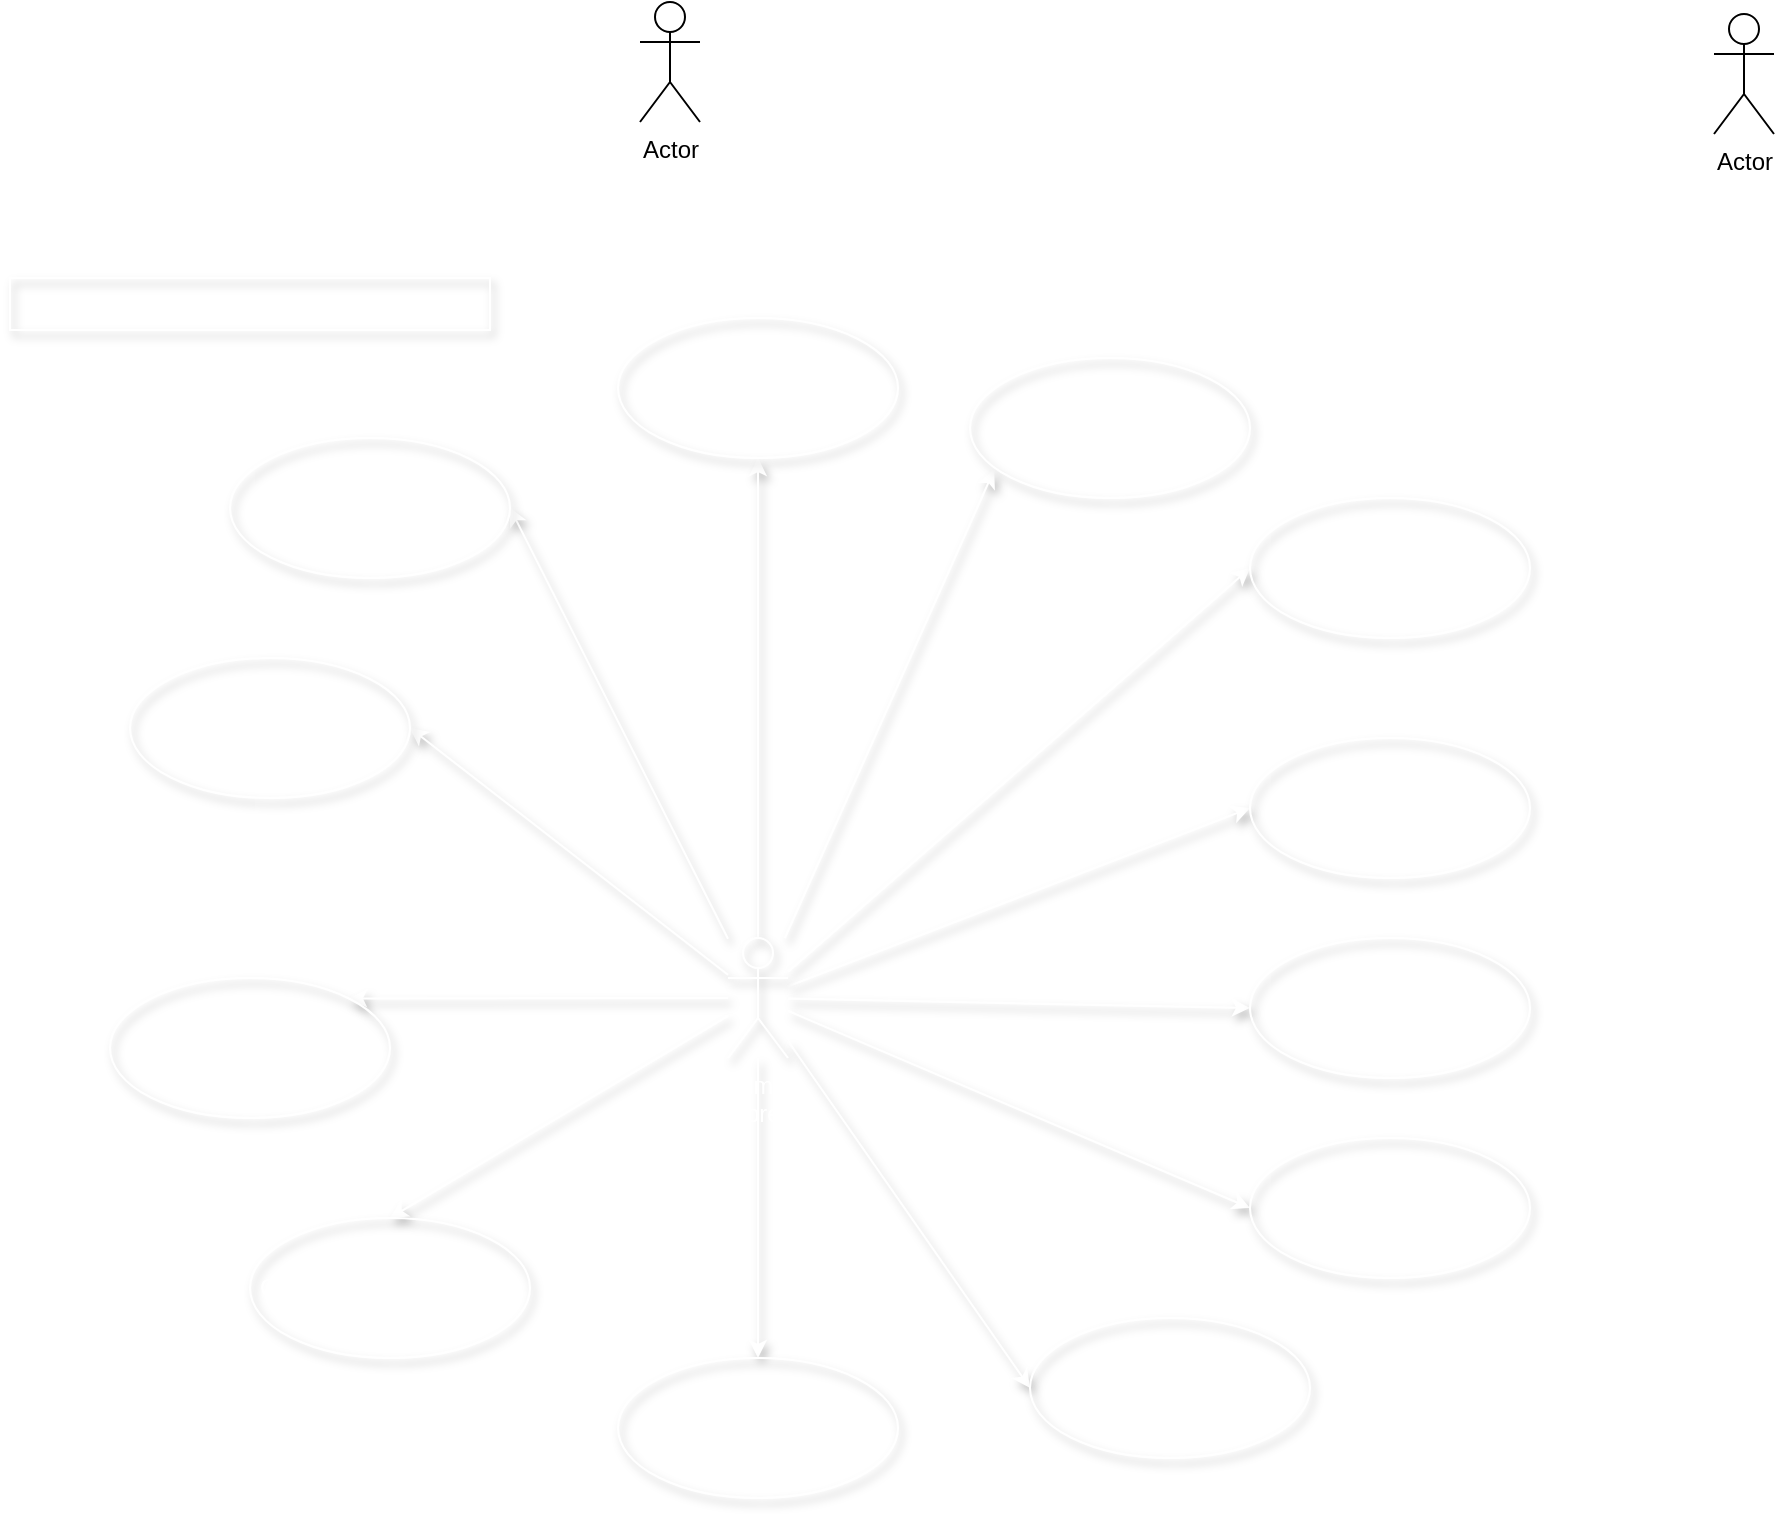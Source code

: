 <mxfile>
    <diagram id="oV1Jq_GuKGVsbx_PlDnz" name="Page-1">
        <mxGraphModel dx="1626" dy="2015" grid="0" gridSize="10" guides="1" tooltips="1" connect="1" arrows="1" fold="1" page="1" pageScale="1" pageWidth="827" pageHeight="1169" math="0" shadow="0">
            <root>
                <mxCell id="0"/>
                <mxCell id="1" parent="0"/>
                <mxCell id="15" style="edgeStyle=none;html=1;entryX=0.086;entryY=0.8;entryDx=0;entryDy=0;entryPerimeter=0;labelBackgroundColor=none;fontColor=#FFFFFF;strokeColor=#FFFFFF;movable=1;cloneable=1;shadow=1;labelBorderColor=none;fillColor=none;" parent="1" source="2" target="3" edge="1">
                    <mxGeometry relative="1" as="geometry"/>
                </mxCell>
                <mxCell id="16" style="edgeStyle=none;html=1;entryX=0.5;entryY=1;entryDx=0;entryDy=0;labelBackgroundColor=none;fontColor=#FFFFFF;strokeColor=#FFFFFF;movable=1;cloneable=1;shadow=1;labelBorderColor=none;fillColor=none;" parent="1" source="2" target="14" edge="1">
                    <mxGeometry relative="1" as="geometry"/>
                </mxCell>
                <mxCell id="17" style="edgeStyle=none;html=1;entryX=0;entryY=0.5;entryDx=0;entryDy=0;labelBackgroundColor=none;fontColor=#FFFFFF;strokeColor=#FFFFFF;movable=1;cloneable=1;shadow=1;labelBorderColor=none;fillColor=none;" parent="1" source="2" target="4" edge="1">
                    <mxGeometry relative="1" as="geometry"/>
                </mxCell>
                <mxCell id="18" style="edgeStyle=none;html=1;entryX=0;entryY=0.5;entryDx=0;entryDy=0;labelBackgroundColor=#F5F5F5;fontColor=#FFFFFF;strokeColor=#FFFFFF;movable=1;cloneable=1;shadow=1;labelBorderColor=none;fillColor=none;" parent="1" source="2" target="7" edge="1">
                    <mxGeometry relative="1" as="geometry"/>
                </mxCell>
                <mxCell id="19" style="edgeStyle=none;html=1;entryX=0;entryY=0.5;entryDx=0;entryDy=0;labelBackgroundColor=none;fontColor=#FFFFFF;strokeColor=#FFFFFF;movable=1;cloneable=1;shadow=1;labelBorderColor=none;fillColor=none;gradientColor=#b3b3b3;" parent="1" source="2" target="8" edge="1">
                    <mxGeometry relative="1" as="geometry"/>
                </mxCell>
                <mxCell id="20" style="edgeStyle=none;html=1;entryX=0;entryY=0.5;entryDx=0;entryDy=0;labelBackgroundColor=none;fontColor=#FFFFFF;strokeColor=#FFFFFF;movable=1;cloneable=1;shadow=1;labelBorderColor=none;fillColor=none;" parent="1" source="2" target="9" edge="1">
                    <mxGeometry relative="1" as="geometry"/>
                </mxCell>
                <mxCell id="21" style="edgeStyle=none;html=1;entryX=0;entryY=0.5;entryDx=0;entryDy=0;labelBackgroundColor=none;fontColor=#FFFFFF;strokeColor=#FFFFFF;movable=1;cloneable=1;shadow=1;labelBorderColor=none;fillColor=none;" parent="1" source="2" target="10" edge="1">
                    <mxGeometry relative="1" as="geometry"/>
                </mxCell>
                <mxCell id="22" style="edgeStyle=none;html=1;entryX=0.5;entryY=0;entryDx=0;entryDy=0;labelBackgroundColor=none;fontColor=#FFFFFF;strokeColor=#FFFFFF;movable=1;cloneable=1;shadow=1;labelBorderColor=none;fillColor=none;" parent="1" source="2" target="11" edge="1">
                    <mxGeometry relative="1" as="geometry"/>
                </mxCell>
                <mxCell id="23" style="edgeStyle=none;html=1;entryX=0.5;entryY=0;entryDx=0;entryDy=0;labelBackgroundColor=none;fontColor=#FFFFFF;strokeColor=#FFFFFF;movable=1;cloneable=1;shadow=1;labelBorderColor=none;fillColor=none;" parent="1" source="2" target="12" edge="1">
                    <mxGeometry relative="1" as="geometry"/>
                </mxCell>
                <mxCell id="24" style="edgeStyle=none;html=1;entryX=1;entryY=0;entryDx=0;entryDy=0;labelBackgroundColor=none;fontColor=#FFFFFF;strokeColor=#FFFFFF;movable=1;cloneable=1;shadow=1;labelBorderColor=none;fillColor=none;" parent="1" source="2" target="13" edge="1">
                    <mxGeometry relative="1" as="geometry"/>
                </mxCell>
                <mxCell id="26" style="edgeStyle=none;html=1;entryX=1;entryY=0.5;entryDx=0;entryDy=0;labelBackgroundColor=none;fontColor=#FFFFFF;strokeColor=#FFFFFF;movable=1;cloneable=1;shadow=1;labelBorderColor=none;fillColor=none;" parent="1" source="2" target="25" edge="1">
                    <mxGeometry relative="1" as="geometry"/>
                </mxCell>
                <mxCell id="28" style="edgeStyle=none;html=1;entryX=1;entryY=0.5;entryDx=0;entryDy=0;labelBackgroundColor=none;fontColor=#FFFFFF;strokeColor=#FFFFFF;movable=1;cloneable=1;shadow=1;labelBorderColor=none;fillColor=none;" parent="1" source="2" target="27" edge="1">
                    <mxGeometry relative="1" as="geometry"/>
                </mxCell>
                <mxCell id="2" value="Admin Empresa" style="shape=umlActor;verticalLabelPosition=bottom;verticalAlign=top;labelBackgroundColor=none;movable=1;cloneable=1;shadow=1;labelBorderColor=none;fillColor=none;html=1;whiteSpace=wrap;gradientDirection=north;strokeColor=#FFFFFF;gradientColor=#F5F5F5;fontColor=#FFFFFF;" parent="1" vertex="1">
                    <mxGeometry x="399" y="340" width="30" height="60" as="geometry"/>
                </mxCell>
                <mxCell id="3" value="Login" style="ellipse;whiteSpace=wrap;html=1;labelBackgroundColor=none;strokeColor=#FFFFFF;movable=1;cloneable=1;shadow=1;labelBorderColor=none;fillColor=none;fontColor=#FFFFFF;" parent="1" vertex="1">
                    <mxGeometry x="520" y="50" width="140" height="70" as="geometry"/>
                </mxCell>
                <mxCell id="4" value="Cadastrar Usuário" style="ellipse;whiteSpace=wrap;html=1;labelBackgroundColor=none;strokeColor=#FFFFFF;movable=1;cloneable=1;shadow=1;labelBorderColor=none;fillColor=none;fontColor=#FFFFFF;" parent="1" vertex="1">
                    <mxGeometry x="660" y="120" width="140" height="70" as="geometry"/>
                </mxCell>
                <mxCell id="7" value="Buscar Usuário" style="ellipse;whiteSpace=wrap;html=1;labelBackgroundColor=none;strokeColor=#FFFFFF;movable=1;cloneable=1;shadow=1;labelBorderColor=none;fillColor=none;fontColor=#FFFFFF;" parent="1" vertex="1">
                    <mxGeometry x="660" y="240" width="140" height="70" as="geometry"/>
                </mxCell>
                <mxCell id="8" value="Cadastrar Produto" style="ellipse;whiteSpace=wrap;html=1;labelBackgroundColor=none;strokeColor=#FFFFFF;movable=1;cloneable=1;shadow=1;labelBorderColor=none;fillColor=none;fontColor=#FFFFFF;" parent="1" vertex="1">
                    <mxGeometry x="660" y="340" width="140" height="70" as="geometry"/>
                </mxCell>
                <mxCell id="9" value="Atualizar Produto" style="ellipse;whiteSpace=wrap;html=1;labelBackgroundColor=none;strokeColor=#FFFFFF;movable=1;cloneable=1;shadow=1;labelBorderColor=none;fillColor=none;fontColor=#FFFFFF;" parent="1" vertex="1">
                    <mxGeometry x="660" y="440" width="140" height="70" as="geometry"/>
                </mxCell>
                <mxCell id="10" value="Buscar Produto" style="ellipse;whiteSpace=wrap;html=1;labelBackgroundColor=none;strokeColor=#FFFFFF;movable=1;cloneable=1;shadow=1;labelBorderColor=none;fillColor=none;fontColor=#FFFFFF;" parent="1" vertex="1">
                    <mxGeometry x="550" y="530" width="140" height="70" as="geometry"/>
                </mxCell>
                <mxCell id="11" value="Excluir Produto" style="ellipse;whiteSpace=wrap;html=1;labelBackgroundColor=none;strokeColor=#FFFFFF;movable=1;cloneable=1;shadow=1;labelBorderColor=none;fillColor=none;fontColor=#FFFFFF;" parent="1" vertex="1">
                    <mxGeometry x="344" y="550" width="140" height="70" as="geometry"/>
                </mxCell>
                <mxCell id="12" value="Cadastrar Nova Finança" style="ellipse;whiteSpace=wrap;html=1;labelBackgroundColor=none;strokeColor=#FFFFFF;movable=1;cloneable=1;shadow=1;labelBorderColor=none;fillColor=none;fontColor=#FFFFFF;" parent="1" vertex="1">
                    <mxGeometry x="160" y="480" width="140" height="70" as="geometry"/>
                </mxCell>
                <mxCell id="13" value="Atualizar Finança" style="ellipse;whiteSpace=wrap;html=1;labelBackgroundColor=none;strokeColor=#FFFFFF;movable=1;cloneable=1;shadow=1;labelBorderColor=none;fillColor=none;fontColor=#FFFFFF;" parent="1" vertex="1">
                    <mxGeometry x="90" y="360" width="140" height="70" as="geometry"/>
                </mxCell>
                <mxCell id="14" value="Dashboard" style="ellipse;whiteSpace=wrap;html=1;labelBackgroundColor=none;strokeColor=#FFFFFF;movable=1;cloneable=1;shadow=1;labelBorderColor=none;fillColor=none;fontColor=#FFFFFF;" parent="1" vertex="1">
                    <mxGeometry x="344" y="30" width="140" height="70" as="geometry"/>
                </mxCell>
                <mxCell id="25" value="Upload de arquivo" style="ellipse;whiteSpace=wrap;html=1;labelBackgroundColor=none;strokeColor=#FFFFFF;movable=1;cloneable=1;shadow=1;labelBorderColor=none;fillColor=none;fontColor=#FFFFFF;" parent="1" vertex="1">
                    <mxGeometry x="100" y="200" width="140" height="70" as="geometry"/>
                </mxCell>
                <mxCell id="27" value="Download de relatório" style="ellipse;whiteSpace=wrap;html=1;labelBackgroundColor=none;strokeColor=#FFFFFF;movable=1;cloneable=1;shadow=1;labelBorderColor=none;fillColor=none;fontColor=#FFFFFF;" parent="1" vertex="1">
                    <mxGeometry x="150" y="90" width="140" height="70" as="geometry"/>
                </mxCell>
                <mxCell id="64" value="Use Case: Administrador da empresa" style="text;align=center;fontStyle=1;verticalAlign=middle;spacingLeft=3;spacingRight=3;rotatable=0;points=[[0,0.5],[1,0.5]];portConstraint=eastwest;labelBackgroundColor=none;strokeColor=#FFFFFF;movable=1;cloneable=1;shadow=1;labelBorderColor=none;fillColor=none;fontColor=#FFFFFF;" parent="1" vertex="1">
                    <mxGeometry x="40" y="10" width="240" height="26" as="geometry"/>
                </mxCell>
                <mxCell id="65" value="Actor" style="shape=umlActor;verticalLabelPosition=bottom;verticalAlign=top;html=1;" vertex="1" parent="1">
                    <mxGeometry x="355" y="-128" width="30" height="60" as="geometry"/>
                </mxCell>
                <mxCell id="66" value="Actor" style="shape=umlActor;verticalLabelPosition=bottom;verticalAlign=top;html=1;" vertex="1" parent="1">
                    <mxGeometry x="892" y="-122" width="30" height="60" as="geometry"/>
                </mxCell>
            </root>
        </mxGraphModel>
    </diagram>
</mxfile>